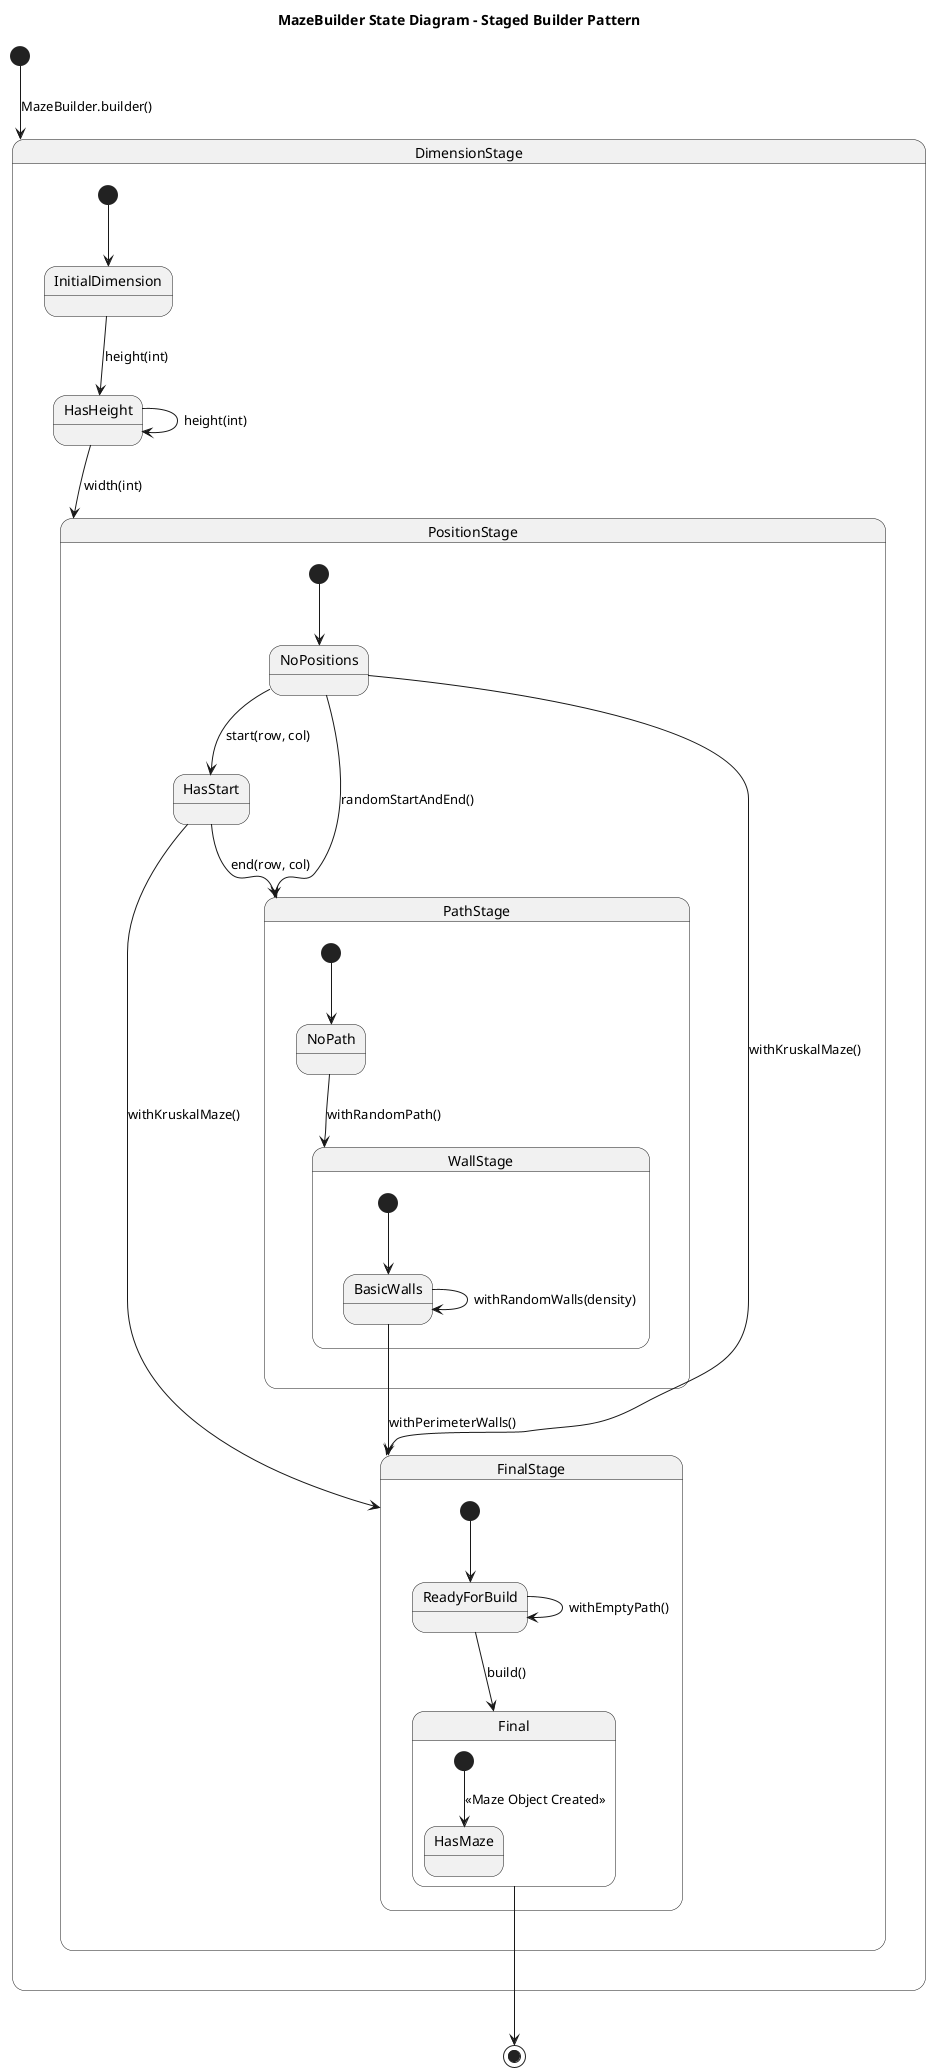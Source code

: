 @startuml MazeBuilder State Diagram

title MazeBuilder State Diagram - Staged Builder Pattern

[*] --> DimensionStage : MazeBuilder.builder()

state DimensionStage {
  [*] --> InitialDimension
  InitialDimension --> HasHeight : height(int)
  HasHeight --> HasHeight : height(int)
  HasHeight --> PositionStage : width(int)
}

state PositionStage {
  [*] --> NoPositions
  NoPositions --> HasStart : start(row, col)
  NoPositions --> PathStage : randomStartAndEnd()
  NoPositions --> FinalStage : withKruskalMaze()
  HasStart --> PathStage : end(row, col)
  HasStart --> FinalStage : withKruskalMaze()
}

state PathStage {
  [*] --> NoPath
  NoPath --> WallStage : withRandomPath()
}

state WallStage {
  [*] --> BasicWalls
  BasicWalls --> BasicWalls : withRandomWalls(density)
  BasicWalls --> FinalStage : withPerimeterWalls()
}

state FinalStage {
  [*] --> ReadyForBuild
  ReadyForBuild --> ReadyForBuild : withEmptyPath()
  ReadyForBuild --> Final : build()
}

state Final {
  [*] --> HasMaze : «Maze Object Created»
}


Final --> [*]

@enduml